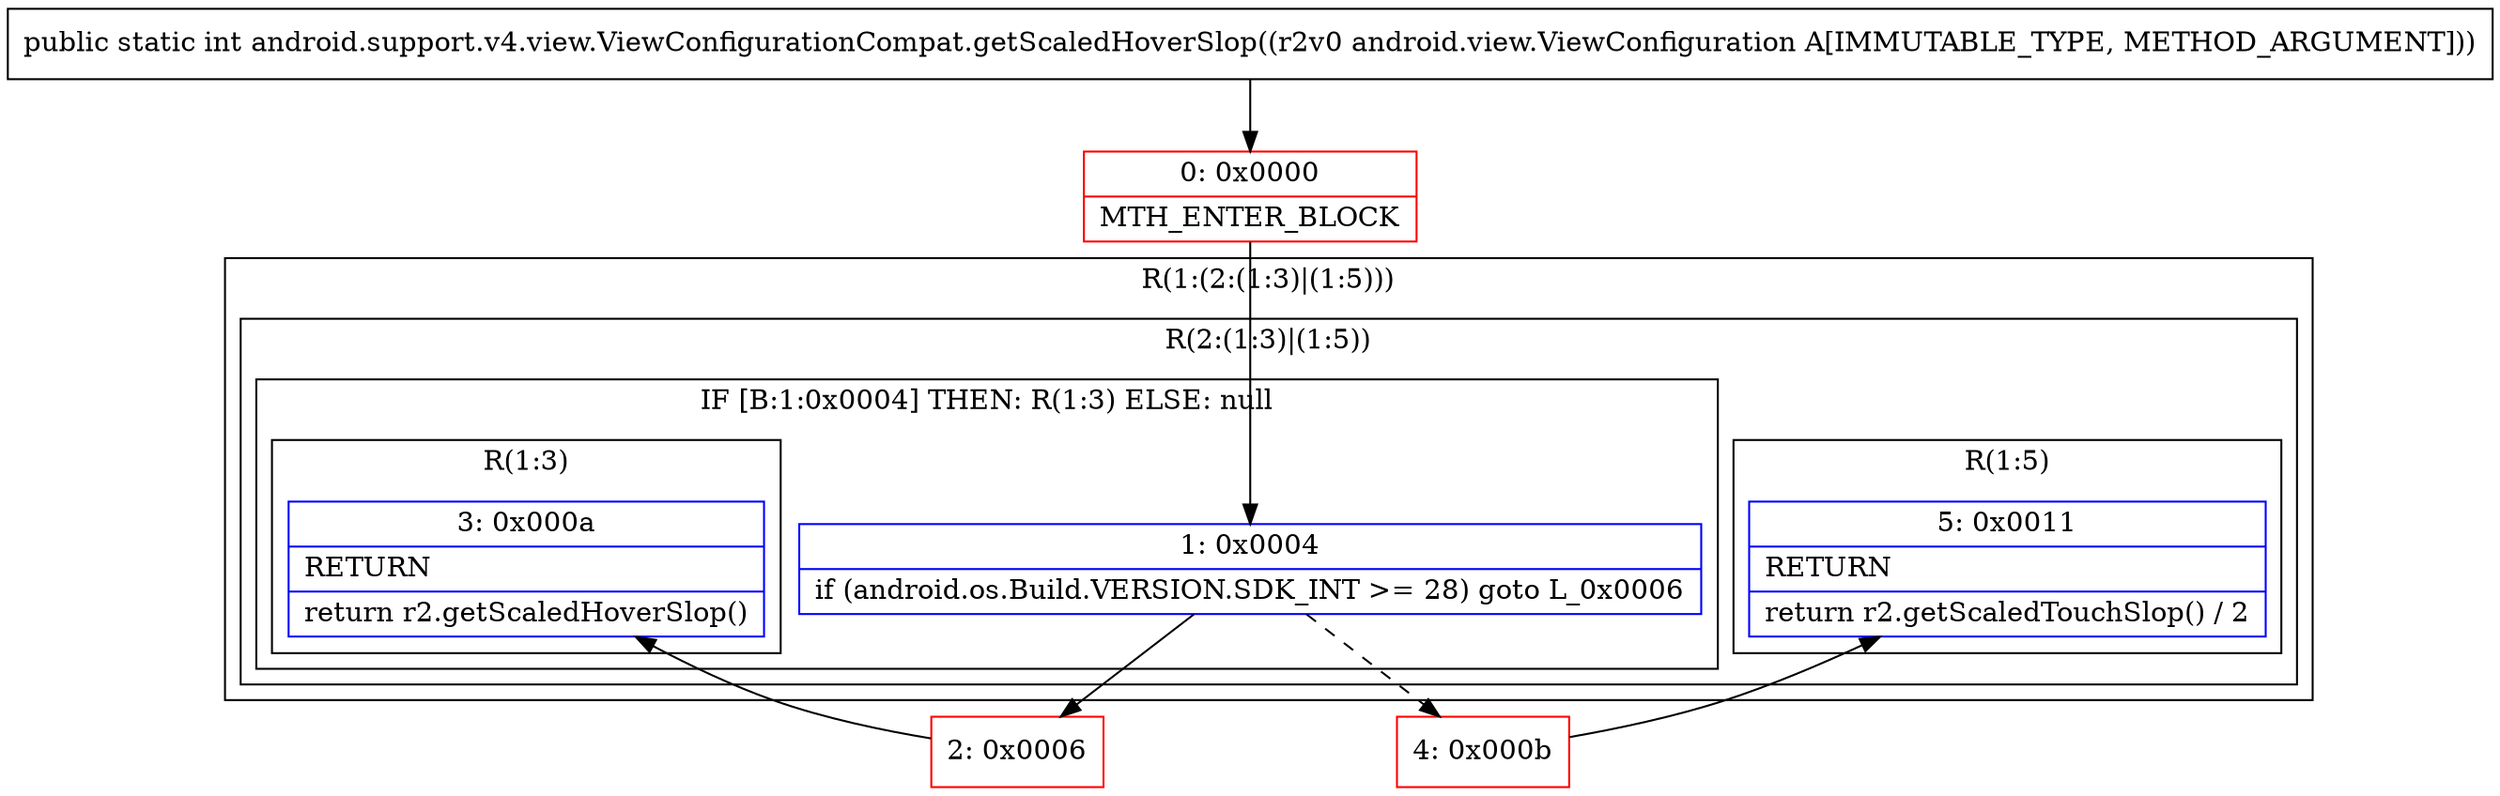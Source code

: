 digraph "CFG forandroid.support.v4.view.ViewConfigurationCompat.getScaledHoverSlop(Landroid\/view\/ViewConfiguration;)I" {
subgraph cluster_Region_754109850 {
label = "R(1:(2:(1:3)|(1:5)))";
node [shape=record,color=blue];
subgraph cluster_Region_1259760086 {
label = "R(2:(1:3)|(1:5))";
node [shape=record,color=blue];
subgraph cluster_IfRegion_489509914 {
label = "IF [B:1:0x0004] THEN: R(1:3) ELSE: null";
node [shape=record,color=blue];
Node_1 [shape=record,label="{1\:\ 0x0004|if (android.os.Build.VERSION.SDK_INT \>= 28) goto L_0x0006\l}"];
subgraph cluster_Region_311579532 {
label = "R(1:3)";
node [shape=record,color=blue];
Node_3 [shape=record,label="{3\:\ 0x000a|RETURN\l|return r2.getScaledHoverSlop()\l}"];
}
}
subgraph cluster_Region_674677337 {
label = "R(1:5)";
node [shape=record,color=blue];
Node_5 [shape=record,label="{5\:\ 0x0011|RETURN\l|return r2.getScaledTouchSlop() \/ 2\l}"];
}
}
}
Node_0 [shape=record,color=red,label="{0\:\ 0x0000|MTH_ENTER_BLOCK\l}"];
Node_2 [shape=record,color=red,label="{2\:\ 0x0006}"];
Node_4 [shape=record,color=red,label="{4\:\ 0x000b}"];
MethodNode[shape=record,label="{public static int android.support.v4.view.ViewConfigurationCompat.getScaledHoverSlop((r2v0 android.view.ViewConfiguration A[IMMUTABLE_TYPE, METHOD_ARGUMENT])) }"];
MethodNode -> Node_0;
Node_1 -> Node_2;
Node_1 -> Node_4[style=dashed];
Node_0 -> Node_1;
Node_2 -> Node_3;
Node_4 -> Node_5;
}

